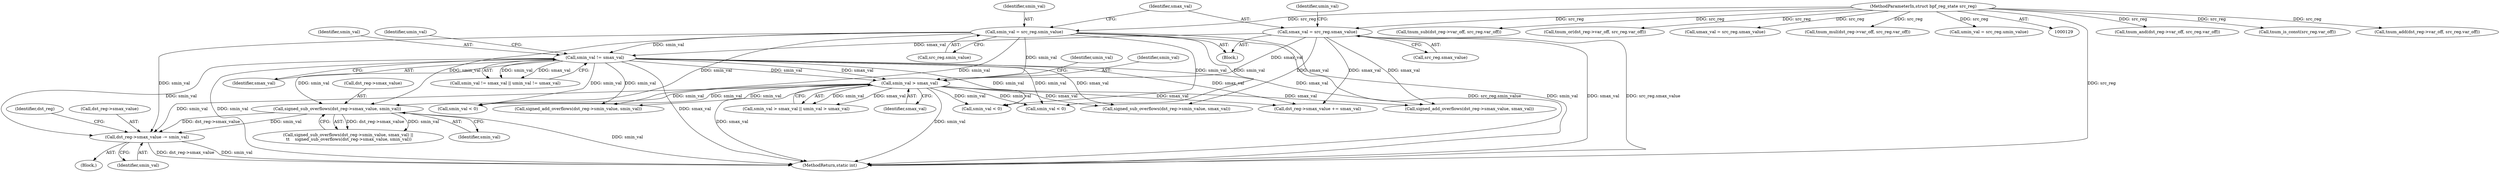 digraph "0_linux_d3bd7413e0ca40b60cf60d4003246d067cafdeda@pointer" {
"1000412" [label="(Call,dst_reg->smax_value -= smin_val)"];
"1000184" [label="(Call,smin_val = src_reg.smin_value)"];
"1000133" [label="(MethodParameterIn,struct bpf_reg_state src_reg)"];
"1000221" [label="(Call,smin_val != smax_val)"];
"1000189" [label="(Call,smax_val = src_reg.smax_value)"];
"1000228" [label="(Call,smin_val > smax_val)"];
"1000389" [label="(Call,signed_sub_overflows(dst_reg->smax_value, smin_val))"];
"1000384" [label="(Call,signed_sub_overflows(dst_reg->smin_value, smax_val))"];
"1000281" [label="(Call,signed_add_overflows(dst_reg->smin_value, smin_val))"];
"1000602" [label="(Call,smin_val < 0)"];
"1000195" [label="(Identifier,umin_val)"];
"1000228" [label="(Call,smin_val > smax_val)"];
"1000697" [label="(Call,smin_val < 0)"];
"1000412" [label="(Call,dst_reg->smax_value -= smin_val)"];
"1000570" [label="(Call,tnum_and(dst_reg->var_off, src_reg.var_off))"];
"1000227" [label="(Call,smin_val > smax_val || umin_val > umax_val)"];
"1000186" [label="(Call,src_reg.smin_value)"];
"1000472" [label="(Call,smin_val < 0)"];
"1000223" [label="(Identifier,smax_val)"];
"1000903" [label="(MethodReturn,static int)"];
"1000206" [label="(Call,tnum_is_const(src_reg.var_off))"];
"1000232" [label="(Identifier,umin_val)"];
"1000383" [label="(Call,signed_sub_overflows(dst_reg->smin_value, smax_val) ||\n \t\t    signed_sub_overflows(dst_reg->smax_value, smin_val))"];
"1000357" [label="(Call,tnum_add(dst_reg->var_off, src_reg.var_off))"];
"1000406" [label="(Block,)"];
"1000185" [label="(Identifier,smin_val)"];
"1000222" [label="(Identifier,smin_val)"];
"1000133" [label="(MethodParameterIn,struct bpf_reg_state src_reg)"];
"1000229" [label="(Identifier,smin_val)"];
"1000309" [label="(Call,dst_reg->smax_value += smax_val)"];
"1000221" [label="(Call,smin_val != smax_val)"];
"1000134" [label="(Block,)"];
"1000230" [label="(Identifier,smax_val)"];
"1000413" [label="(Call,dst_reg->smax_value)"];
"1000184" [label="(Call,smin_val = src_reg.smin_value)"];
"1000220" [label="(Call,smin_val != smax_val || umin_val != umax_val)"];
"1000450" [label="(Call,tnum_sub(dst_reg->var_off, src_reg.var_off))"];
"1000189" [label="(Call,smax_val = src_reg.smax_value)"];
"1000659" [label="(Call,tnum_or(dst_reg->var_off, src_reg.var_off))"];
"1000199" [label="(Call,umax_val = src_reg.umax_value)"];
"1000225" [label="(Identifier,umin_val)"];
"1000463" [label="(Call,tnum_mul(dst_reg->var_off, src_reg.var_off))"];
"1000420" [label="(Identifier,dst_reg)"];
"1000393" [label="(Identifier,smin_val)"];
"1000191" [label="(Call,src_reg.smax_value)"];
"1000390" [label="(Call,dst_reg->smax_value)"];
"1000286" [label="(Call,signed_add_overflows(dst_reg->smax_value, smax_val))"];
"1000389" [label="(Call,signed_sub_overflows(dst_reg->smax_value, smin_val))"];
"1000416" [label="(Identifier,smin_val)"];
"1000194" [label="(Call,umin_val = src_reg.umin_value)"];
"1000190" [label="(Identifier,smax_val)"];
"1000412" -> "1000406"  [label="AST: "];
"1000412" -> "1000416"  [label="CFG: "];
"1000413" -> "1000412"  [label="AST: "];
"1000416" -> "1000412"  [label="AST: "];
"1000420" -> "1000412"  [label="CFG: "];
"1000412" -> "1000903"  [label="DDG: dst_reg->smax_value"];
"1000412" -> "1000903"  [label="DDG: smin_val"];
"1000184" -> "1000412"  [label="DDG: smin_val"];
"1000221" -> "1000412"  [label="DDG: smin_val"];
"1000228" -> "1000412"  [label="DDG: smin_val"];
"1000389" -> "1000412"  [label="DDG: smin_val"];
"1000389" -> "1000412"  [label="DDG: dst_reg->smax_value"];
"1000184" -> "1000134"  [label="AST: "];
"1000184" -> "1000186"  [label="CFG: "];
"1000185" -> "1000184"  [label="AST: "];
"1000186" -> "1000184"  [label="AST: "];
"1000190" -> "1000184"  [label="CFG: "];
"1000184" -> "1000903"  [label="DDG: src_reg.smin_value"];
"1000184" -> "1000903"  [label="DDG: smin_val"];
"1000133" -> "1000184"  [label="DDG: src_reg"];
"1000184" -> "1000221"  [label="DDG: smin_val"];
"1000184" -> "1000228"  [label="DDG: smin_val"];
"1000184" -> "1000281"  [label="DDG: smin_val"];
"1000184" -> "1000389"  [label="DDG: smin_val"];
"1000184" -> "1000472"  [label="DDG: smin_val"];
"1000184" -> "1000602"  [label="DDG: smin_val"];
"1000184" -> "1000697"  [label="DDG: smin_val"];
"1000133" -> "1000129"  [label="AST: "];
"1000133" -> "1000903"  [label="DDG: src_reg"];
"1000133" -> "1000189"  [label="DDG: src_reg"];
"1000133" -> "1000194"  [label="DDG: src_reg"];
"1000133" -> "1000199"  [label="DDG: src_reg"];
"1000133" -> "1000206"  [label="DDG: src_reg"];
"1000133" -> "1000357"  [label="DDG: src_reg"];
"1000133" -> "1000450"  [label="DDG: src_reg"];
"1000133" -> "1000463"  [label="DDG: src_reg"];
"1000133" -> "1000570"  [label="DDG: src_reg"];
"1000133" -> "1000659"  [label="DDG: src_reg"];
"1000221" -> "1000220"  [label="AST: "];
"1000221" -> "1000223"  [label="CFG: "];
"1000222" -> "1000221"  [label="AST: "];
"1000223" -> "1000221"  [label="AST: "];
"1000225" -> "1000221"  [label="CFG: "];
"1000220" -> "1000221"  [label="CFG: "];
"1000221" -> "1000903"  [label="DDG: smax_val"];
"1000221" -> "1000903"  [label="DDG: smin_val"];
"1000221" -> "1000220"  [label="DDG: smin_val"];
"1000221" -> "1000220"  [label="DDG: smax_val"];
"1000189" -> "1000221"  [label="DDG: smax_val"];
"1000221" -> "1000228"  [label="DDG: smin_val"];
"1000221" -> "1000228"  [label="DDG: smax_val"];
"1000221" -> "1000281"  [label="DDG: smin_val"];
"1000221" -> "1000286"  [label="DDG: smax_val"];
"1000221" -> "1000309"  [label="DDG: smax_val"];
"1000221" -> "1000384"  [label="DDG: smax_val"];
"1000221" -> "1000389"  [label="DDG: smin_val"];
"1000221" -> "1000472"  [label="DDG: smin_val"];
"1000221" -> "1000602"  [label="DDG: smin_val"];
"1000221" -> "1000697"  [label="DDG: smin_val"];
"1000189" -> "1000134"  [label="AST: "];
"1000189" -> "1000191"  [label="CFG: "];
"1000190" -> "1000189"  [label="AST: "];
"1000191" -> "1000189"  [label="AST: "];
"1000195" -> "1000189"  [label="CFG: "];
"1000189" -> "1000903"  [label="DDG: smax_val"];
"1000189" -> "1000903"  [label="DDG: src_reg.smax_value"];
"1000189" -> "1000228"  [label="DDG: smax_val"];
"1000189" -> "1000286"  [label="DDG: smax_val"];
"1000189" -> "1000309"  [label="DDG: smax_val"];
"1000189" -> "1000384"  [label="DDG: smax_val"];
"1000228" -> "1000227"  [label="AST: "];
"1000228" -> "1000230"  [label="CFG: "];
"1000229" -> "1000228"  [label="AST: "];
"1000230" -> "1000228"  [label="AST: "];
"1000232" -> "1000228"  [label="CFG: "];
"1000227" -> "1000228"  [label="CFG: "];
"1000228" -> "1000903"  [label="DDG: smin_val"];
"1000228" -> "1000903"  [label="DDG: smax_val"];
"1000228" -> "1000227"  [label="DDG: smin_val"];
"1000228" -> "1000227"  [label="DDG: smax_val"];
"1000228" -> "1000281"  [label="DDG: smin_val"];
"1000228" -> "1000286"  [label="DDG: smax_val"];
"1000228" -> "1000309"  [label="DDG: smax_val"];
"1000228" -> "1000384"  [label="DDG: smax_val"];
"1000228" -> "1000389"  [label="DDG: smin_val"];
"1000228" -> "1000472"  [label="DDG: smin_val"];
"1000228" -> "1000602"  [label="DDG: smin_val"];
"1000228" -> "1000697"  [label="DDG: smin_val"];
"1000389" -> "1000383"  [label="AST: "];
"1000389" -> "1000393"  [label="CFG: "];
"1000390" -> "1000389"  [label="AST: "];
"1000393" -> "1000389"  [label="AST: "];
"1000383" -> "1000389"  [label="CFG: "];
"1000389" -> "1000903"  [label="DDG: smin_val"];
"1000389" -> "1000383"  [label="DDG: dst_reg->smax_value"];
"1000389" -> "1000383"  [label="DDG: smin_val"];
}
